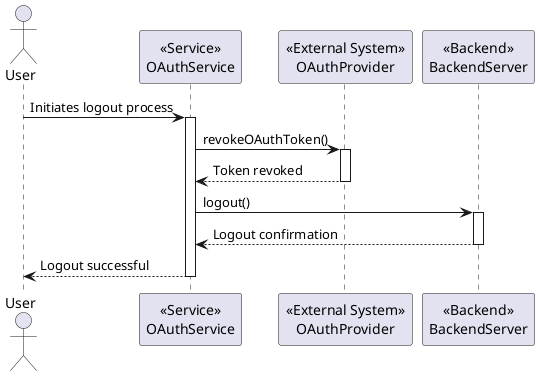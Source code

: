 @startuml

actor User

participant OAuthService as "<<Service>>\nOAuthService"
participant OAuthProvider as "<<External System>>\nOAuthProvider"
participant BackendServer as "<<Backend>>\nBackendServer"

User -> OAuthService: Initiates logout process
activate OAuthService

OAuthService -> OAuthProvider: revokeOAuthToken()
activate OAuthProvider

OAuthProvider --> OAuthService: Token revoked
deactivate OAuthProvider

OAuthService -> BackendServer: logout()
activate BackendServer

BackendServer --> OAuthService: Logout confirmation
deactivate BackendServer

OAuthService --> User: Logout successful
deactivate OAuthService

@enduml
